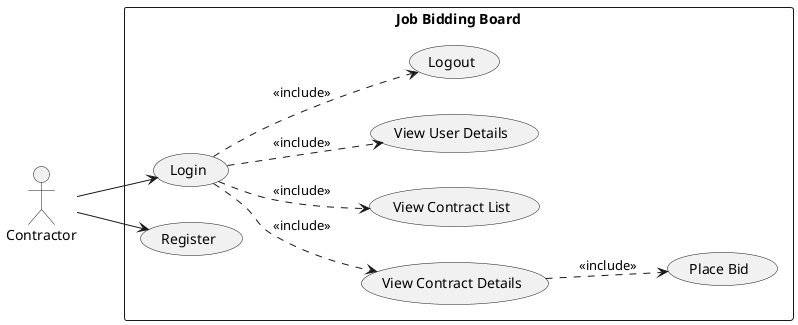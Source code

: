 @startuml
left to right direction
skinparam packageStyle rectangle

rectangle "Job Bidding Board" {
  usecase "View Contract Details" as UC2
  usecase "View Contract List" as UC3
  usecase "Place Bid" as UC5
  usecase "Login" as UC11
  usecase "View User Details" as UC9
  usecase "Logout" as UC12
  usecase "Register" as UC13
}

actor "Contractor" as c
c --> UC11
UC11 ..> UC2 : <<include>>
UC11 ..> UC3 : <<include>>
UC2 ..> UC5 : <<include>>
UC11 ..> UC9 : <<include>>
UC11 ..> UC12 : <<include>>
c --> UC13

@enduml